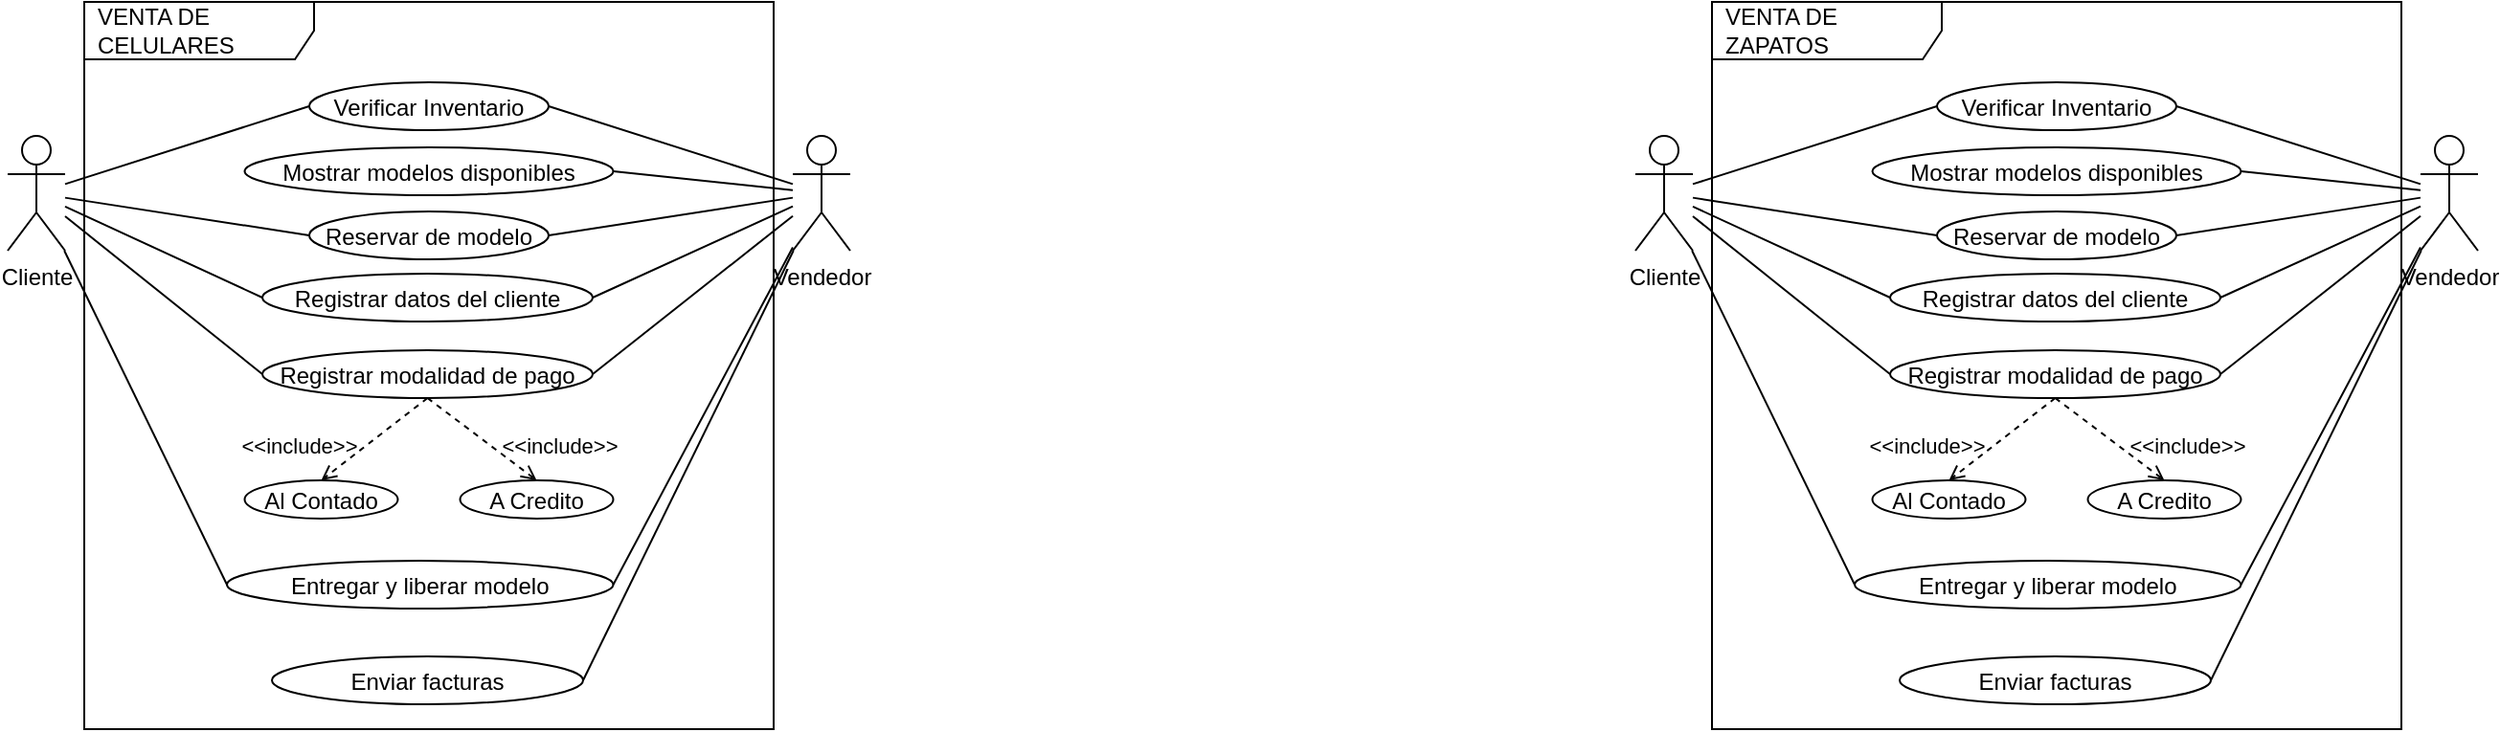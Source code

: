 <mxfile>
    <diagram id="LtSyWKERepvmyVfhQ-c0" name="Page-1">
        <mxGraphModel dx="650" dy="277" grid="1" gridSize="10" guides="1" tooltips="1" connect="1" arrows="1" fold="1" page="1" pageScale="1" pageWidth="850" pageHeight="1100" math="0" shadow="0">
            <root>
                <mxCell id="0"/>
                <mxCell id="1" parent="0"/>
                <mxCell id="68" value="" style="group" vertex="1" connectable="0" parent="1">
                    <mxGeometry x="205" y="360" width="440" height="380" as="geometry"/>
                </mxCell>
                <mxCell id="5" value="VENTA DE CELULARES" style="shape=umlFrame;whiteSpace=wrap;html=1;width=120;height=30;boundedLbl=1;verticalAlign=middle;align=left;spacingLeft=5;movable=1;resizable=1;rotatable=1;deletable=1;editable=1;connectable=1;" parent="68" vertex="1">
                    <mxGeometry x="40" width="360" height="380" as="geometry"/>
                </mxCell>
                <mxCell id="3" value="Vendedor" style="shape=umlActor;verticalLabelPosition=bottom;verticalAlign=top;html=1;movable=0;resizable=0;rotatable=0;deletable=0;editable=0;connectable=0;" parent="68" vertex="1">
                    <mxGeometry x="410" y="70" width="30" height="60" as="geometry"/>
                </mxCell>
                <mxCell id="4" value="Cliente" style="shape=umlActor;verticalLabelPosition=bottom;verticalAlign=top;html=1;movable=0;resizable=0;rotatable=0;deletable=0;editable=0;connectable=0;" parent="68" vertex="1">
                    <mxGeometry y="70" width="30" height="60" as="geometry"/>
                </mxCell>
                <mxCell id="9" value="Verificar Inventario" style="ellipse;" parent="68" vertex="1">
                    <mxGeometry x="157.5" y="42" width="125" height="25" as="geometry"/>
                </mxCell>
                <mxCell id="27" style="edgeStyle=none;html=1;entryX=1;entryY=0.5;entryDx=0;entryDy=0;endArrow=none;endFill=0;" parent="68" source="3" target="9" edge="1">
                    <mxGeometry relative="1" as="geometry"/>
                </mxCell>
                <mxCell id="21" style="edgeStyle=none;html=1;entryX=0;entryY=0.5;entryDx=0;entryDy=0;endArrow=none;endFill=0;" parent="68" source="4" target="9" edge="1">
                    <mxGeometry relative="1" as="geometry"/>
                </mxCell>
                <mxCell id="10" value="Reservar de modelo" style="ellipse;" parent="68" vertex="1">
                    <mxGeometry x="157.5" y="109.5" width="125" height="25" as="geometry"/>
                </mxCell>
                <mxCell id="26" style="edgeStyle=none;html=1;entryX=1;entryY=0.5;entryDx=0;entryDy=0;endArrow=none;endFill=0;" parent="68" source="3" target="10" edge="1">
                    <mxGeometry relative="1" as="geometry"/>
                </mxCell>
                <mxCell id="37" style="edgeStyle=none;html=1;entryX=0;entryY=0.5;entryDx=0;entryDy=0;endArrow=none;endFill=0;" parent="68" source="4" target="10" edge="1">
                    <mxGeometry relative="1" as="geometry"/>
                </mxCell>
                <mxCell id="11" value="Mostrar modelos disponibles" style="ellipse;" parent="68" vertex="1">
                    <mxGeometry x="123.75" y="76" width="192.5" height="25" as="geometry"/>
                </mxCell>
                <mxCell id="28" style="edgeStyle=none;html=1;entryX=1;entryY=0.5;entryDx=0;entryDy=0;endArrow=none;endFill=0;" parent="68" source="3" target="11" edge="1">
                    <mxGeometry relative="1" as="geometry"/>
                </mxCell>
                <mxCell id="12" value="Entregar y liberar modelo" style="ellipse;" parent="68" vertex="1">
                    <mxGeometry x="114.5" y="292" width="201.75" height="25" as="geometry"/>
                </mxCell>
                <mxCell id="31" style="edgeStyle=none;html=1;entryX=1;entryY=0.5;entryDx=0;entryDy=0;endArrow=none;endFill=0;" parent="68" source="3" target="12" edge="1">
                    <mxGeometry relative="1" as="geometry"/>
                </mxCell>
                <mxCell id="40" style="edgeStyle=none;html=1;entryX=0;entryY=0.5;entryDx=0;entryDy=0;endArrow=none;endFill=0;" parent="68" source="4" target="12" edge="1">
                    <mxGeometry relative="1" as="geometry"/>
                </mxCell>
                <mxCell id="13" value="Registrar datos del cliente" style="ellipse;" parent="68" vertex="1">
                    <mxGeometry x="133" y="142" width="172.5" height="25" as="geometry"/>
                </mxCell>
                <mxCell id="29" style="edgeStyle=none;html=1;entryX=1;entryY=0.5;entryDx=0;entryDy=0;endArrow=none;endFill=0;" parent="68" source="3" target="13" edge="1">
                    <mxGeometry relative="1" as="geometry"/>
                </mxCell>
                <mxCell id="38" style="edgeStyle=none;html=1;entryX=0;entryY=0.5;entryDx=0;entryDy=0;endArrow=none;endFill=0;" parent="68" source="4" target="13" edge="1">
                    <mxGeometry relative="1" as="geometry"/>
                </mxCell>
                <mxCell id="14" value="Registrar modalidad de pago" style="ellipse;" parent="68" vertex="1">
                    <mxGeometry x="133" y="182" width="172.5" height="25" as="geometry"/>
                </mxCell>
                <mxCell id="30" style="edgeStyle=none;html=1;entryX=1;entryY=0.5;entryDx=0;entryDy=0;endArrow=none;endFill=0;" parent="68" source="3" target="14" edge="1">
                    <mxGeometry relative="1" as="geometry"/>
                </mxCell>
                <mxCell id="39" style="edgeStyle=none;html=1;entryX=0;entryY=0.5;entryDx=0;entryDy=0;endArrow=none;endFill=0;" parent="68" source="4" target="14" edge="1">
                    <mxGeometry relative="1" as="geometry"/>
                </mxCell>
                <mxCell id="16" value="Enviar facturas" style="ellipse;" parent="68" vertex="1">
                    <mxGeometry x="138" y="342" width="162.5" height="25" as="geometry"/>
                </mxCell>
                <mxCell id="32" style="edgeStyle=none;html=1;entryX=1;entryY=0.5;entryDx=0;entryDy=0;endArrow=none;endFill=0;" parent="68" source="3" target="16" edge="1">
                    <mxGeometry relative="1" as="geometry"/>
                </mxCell>
                <mxCell id="17" value="A Credito" style="ellipse;" parent="68" vertex="1">
                    <mxGeometry x="236.25" y="250" width="80" height="20" as="geometry"/>
                </mxCell>
                <mxCell id="19" value="Al Contado" style="ellipse;" parent="68" vertex="1">
                    <mxGeometry x="123.75" y="250" width="80" height="20" as="geometry"/>
                </mxCell>
                <mxCell id="35" value="&amp;lt;&amp;lt;include&amp;gt;&amp;gt;" style="html=1;verticalAlign=bottom;labelBackgroundColor=none;endArrow=open;endFill=0;dashed=1;entryX=0.5;entryY=0;entryDx=0;entryDy=0;exitX=0.5;exitY=1;exitDx=0;exitDy=0;" parent="68" source="14" target="17" edge="1">
                    <mxGeometry x="1" y="14" width="160" relative="1" as="geometry">
                        <mxPoint x="150" y="180" as="sourcePoint"/>
                        <mxPoint x="310" y="180" as="targetPoint"/>
                        <mxPoint x="3" y="2" as="offset"/>
                    </mxGeometry>
                </mxCell>
                <mxCell id="36" value="&amp;lt;&amp;lt;include&amp;gt;&amp;gt;" style="html=1;verticalAlign=bottom;labelBackgroundColor=none;endArrow=open;endFill=0;dashed=1;exitX=0.5;exitY=1;exitDx=0;exitDy=0;entryX=0.5;entryY=0;entryDx=0;entryDy=0;" parent="68" source="14" target="19" edge="1">
                    <mxGeometry x="1" y="-14" width="160" relative="1" as="geometry">
                        <mxPoint x="150" y="180" as="sourcePoint"/>
                        <mxPoint x="310" y="180" as="targetPoint"/>
                        <mxPoint x="-3" y="2" as="offset"/>
                    </mxGeometry>
                </mxCell>
                <mxCell id="41" value="VENTA DE ZAPATOS" style="shape=umlFrame;whiteSpace=wrap;html=1;width=120;height=30;boundedLbl=1;verticalAlign=middle;align=left;spacingLeft=5;movable=1;resizable=1;rotatable=1;deletable=1;editable=1;connectable=1;" vertex="1" parent="1">
                    <mxGeometry x="1095" y="360" width="360" height="380" as="geometry"/>
                </mxCell>
                <mxCell id="49" value="Vendedor" style="shape=umlActor;verticalLabelPosition=bottom;verticalAlign=top;html=1;movable=0;resizable=0;rotatable=0;deletable=0;editable=0;connectable=0;" vertex="1" parent="1">
                    <mxGeometry x="1465" y="430" width="30" height="60" as="geometry"/>
                </mxCell>
                <mxCell id="55" value="Cliente" style="shape=umlActor;verticalLabelPosition=bottom;verticalAlign=top;html=1;movable=0;resizable=0;rotatable=0;deletable=0;editable=0;connectable=0;" vertex="1" parent="1">
                    <mxGeometry x="1055" y="430" width="30" height="60" as="geometry"/>
                </mxCell>
                <mxCell id="56" value="Verificar Inventario" style="ellipse;" vertex="1" parent="1">
                    <mxGeometry x="1212.5" y="402" width="125" height="25" as="geometry"/>
                </mxCell>
                <mxCell id="43" style="edgeStyle=none;html=1;entryX=1;entryY=0.5;entryDx=0;entryDy=0;endArrow=none;endFill=0;" edge="1" parent="1" source="49" target="56">
                    <mxGeometry relative="1" as="geometry"/>
                </mxCell>
                <mxCell id="50" style="edgeStyle=none;html=1;entryX=0;entryY=0.5;entryDx=0;entryDy=0;endArrow=none;endFill=0;" edge="1" parent="1" source="55" target="56">
                    <mxGeometry relative="1" as="geometry"/>
                </mxCell>
                <mxCell id="57" value="Reservar de modelo" style="ellipse;" vertex="1" parent="1">
                    <mxGeometry x="1212.5" y="469.5" width="125" height="25" as="geometry"/>
                </mxCell>
                <mxCell id="42" style="edgeStyle=none;html=1;entryX=1;entryY=0.5;entryDx=0;entryDy=0;endArrow=none;endFill=0;" edge="1" parent="1" source="49" target="57">
                    <mxGeometry relative="1" as="geometry"/>
                </mxCell>
                <mxCell id="51" style="edgeStyle=none;html=1;entryX=0;entryY=0.5;entryDx=0;entryDy=0;endArrow=none;endFill=0;" edge="1" parent="1" source="55" target="57">
                    <mxGeometry relative="1" as="geometry"/>
                </mxCell>
                <mxCell id="58" value="Mostrar modelos disponibles" style="ellipse;" vertex="1" parent="1">
                    <mxGeometry x="1178.75" y="436" width="192.5" height="25" as="geometry"/>
                </mxCell>
                <mxCell id="44" style="edgeStyle=none;html=1;entryX=1;entryY=0.5;entryDx=0;entryDy=0;endArrow=none;endFill=0;" edge="1" parent="1" source="49" target="58">
                    <mxGeometry relative="1" as="geometry"/>
                </mxCell>
                <mxCell id="59" value="Entregar y liberar modelo" style="ellipse;" vertex="1" parent="1">
                    <mxGeometry x="1169.5" y="652" width="201.75" height="25" as="geometry"/>
                </mxCell>
                <mxCell id="47" style="edgeStyle=none;html=1;entryX=1;entryY=0.5;entryDx=0;entryDy=0;endArrow=none;endFill=0;" edge="1" parent="1" source="49" target="59">
                    <mxGeometry relative="1" as="geometry"/>
                </mxCell>
                <mxCell id="54" style="edgeStyle=none;html=1;entryX=0;entryY=0.5;entryDx=0;entryDy=0;endArrow=none;endFill=0;" edge="1" parent="1" source="55" target="59">
                    <mxGeometry relative="1" as="geometry"/>
                </mxCell>
                <mxCell id="60" value="Registrar datos del cliente" style="ellipse;" vertex="1" parent="1">
                    <mxGeometry x="1188" y="502" width="172.5" height="25" as="geometry"/>
                </mxCell>
                <mxCell id="45" style="edgeStyle=none;html=1;entryX=1;entryY=0.5;entryDx=0;entryDy=0;endArrow=none;endFill=0;" edge="1" parent="1" source="49" target="60">
                    <mxGeometry relative="1" as="geometry"/>
                </mxCell>
                <mxCell id="52" style="edgeStyle=none;html=1;entryX=0;entryY=0.5;entryDx=0;entryDy=0;endArrow=none;endFill=0;" edge="1" parent="1" source="55" target="60">
                    <mxGeometry relative="1" as="geometry"/>
                </mxCell>
                <mxCell id="61" value="Registrar modalidad de pago" style="ellipse;" vertex="1" parent="1">
                    <mxGeometry x="1188" y="542" width="172.5" height="25" as="geometry"/>
                </mxCell>
                <mxCell id="46" style="edgeStyle=none;html=1;entryX=1;entryY=0.5;entryDx=0;entryDy=0;endArrow=none;endFill=0;" edge="1" parent="1" source="49" target="61">
                    <mxGeometry relative="1" as="geometry"/>
                </mxCell>
                <mxCell id="53" style="edgeStyle=none;html=1;entryX=0;entryY=0.5;entryDx=0;entryDy=0;endArrow=none;endFill=0;" edge="1" parent="1" source="55" target="61">
                    <mxGeometry relative="1" as="geometry"/>
                </mxCell>
                <mxCell id="62" value="Enviar facturas" style="ellipse;" vertex="1" parent="1">
                    <mxGeometry x="1193" y="702" width="162.5" height="25" as="geometry"/>
                </mxCell>
                <mxCell id="48" style="edgeStyle=none;html=1;entryX=1;entryY=0.5;entryDx=0;entryDy=0;endArrow=none;endFill=0;" edge="1" parent="1" source="49" target="62">
                    <mxGeometry relative="1" as="geometry"/>
                </mxCell>
                <mxCell id="63" value="A Credito" style="ellipse;" vertex="1" parent="1">
                    <mxGeometry x="1291.25" y="610" width="80" height="20" as="geometry"/>
                </mxCell>
                <mxCell id="64" value="Al Contado" style="ellipse;" vertex="1" parent="1">
                    <mxGeometry x="1178.75" y="610" width="80" height="20" as="geometry"/>
                </mxCell>
                <mxCell id="65" value="&amp;lt;&amp;lt;include&amp;gt;&amp;gt;" style="html=1;verticalAlign=bottom;labelBackgroundColor=none;endArrow=open;endFill=0;dashed=1;entryX=0.5;entryY=0;entryDx=0;entryDy=0;exitX=0.5;exitY=1;exitDx=0;exitDy=0;" edge="1" parent="1" source="61" target="63">
                    <mxGeometry x="1" y="14" width="160" relative="1" as="geometry">
                        <mxPoint x="1205" y="540" as="sourcePoint"/>
                        <mxPoint x="1365" y="540" as="targetPoint"/>
                        <mxPoint x="3" y="2" as="offset"/>
                    </mxGeometry>
                </mxCell>
                <mxCell id="66" value="&amp;lt;&amp;lt;include&amp;gt;&amp;gt;" style="html=1;verticalAlign=bottom;labelBackgroundColor=none;endArrow=open;endFill=0;dashed=1;exitX=0.5;exitY=1;exitDx=0;exitDy=0;entryX=0.5;entryY=0;entryDx=0;entryDy=0;" edge="1" parent="1" source="61" target="64">
                    <mxGeometry x="1" y="-14" width="160" relative="1" as="geometry">
                        <mxPoint x="1205" y="540" as="sourcePoint"/>
                        <mxPoint x="1365" y="540" as="targetPoint"/>
                        <mxPoint x="-3" y="2" as="offset"/>
                    </mxGeometry>
                </mxCell>
            </root>
        </mxGraphModel>
    </diagram>
</mxfile>